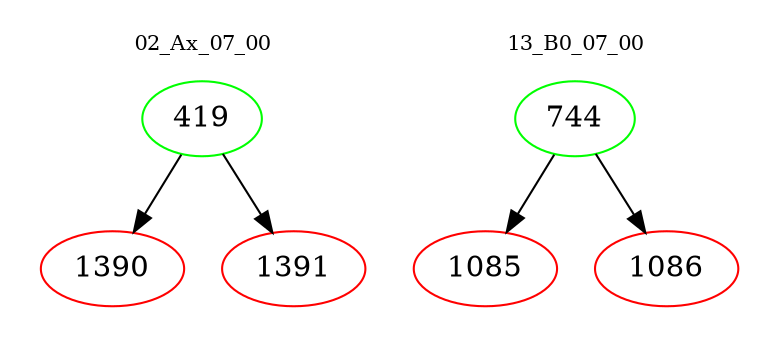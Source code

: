 digraph{
subgraph cluster_0 {
color = white
label = "02_Ax_07_00";
fontsize=10;
T0_419 [label="419", color="green"]
T0_419 -> T0_1390 [color="black"]
T0_1390 [label="1390", color="red"]
T0_419 -> T0_1391 [color="black"]
T0_1391 [label="1391", color="red"]
}
subgraph cluster_1 {
color = white
label = "13_B0_07_00";
fontsize=10;
T1_744 [label="744", color="green"]
T1_744 -> T1_1085 [color="black"]
T1_1085 [label="1085", color="red"]
T1_744 -> T1_1086 [color="black"]
T1_1086 [label="1086", color="red"]
}
}
